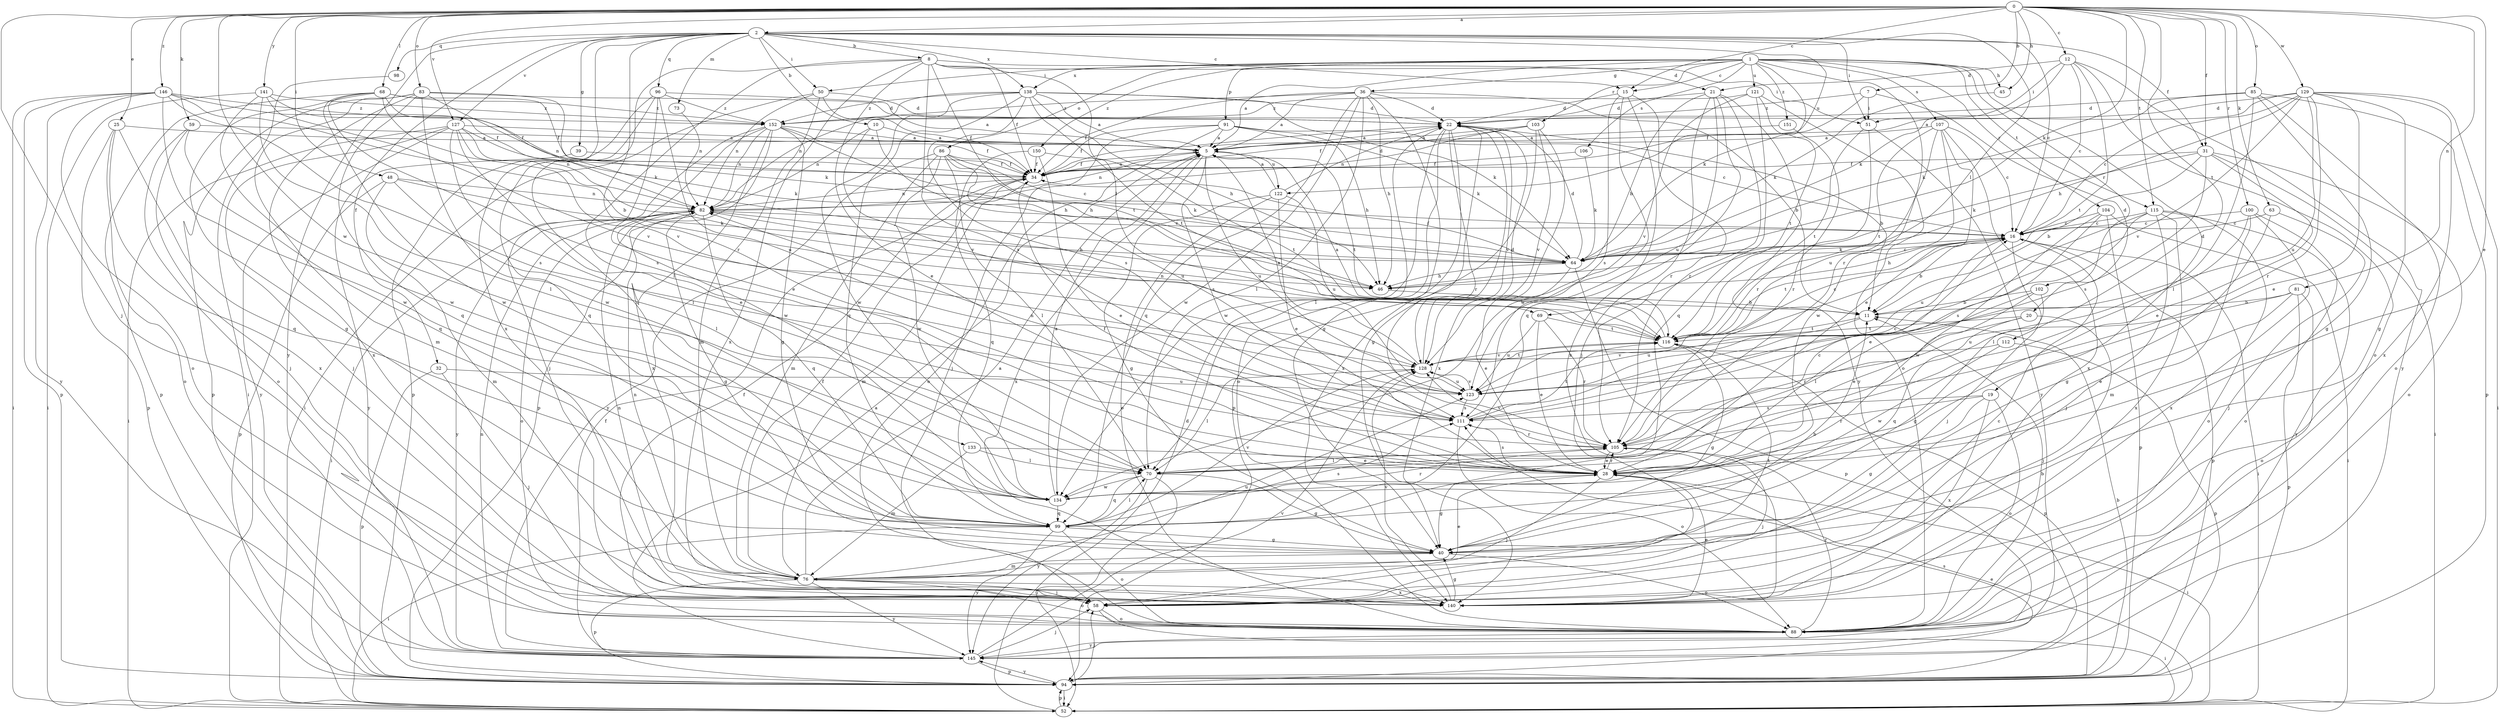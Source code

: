 strict digraph  {
0;
1;
2;
5;
7;
8;
10;
11;
12;
15;
16;
19;
20;
21;
22;
25;
28;
31;
32;
34;
36;
39;
40;
45;
46;
48;
50;
51;
52;
58;
59;
63;
64;
68;
69;
70;
73;
76;
81;
82;
83;
85;
86;
88;
91;
94;
96;
98;
99;
100;
102;
103;
104;
105;
106;
107;
111;
112;
115;
116;
121;
122;
123;
127;
128;
129;
133;
134;
138;
140;
141;
145;
146;
150;
151;
152;
0 -> 2  [label=a];
0 -> 7  [label=b];
0 -> 12  [label=c];
0 -> 15  [label=c];
0 -> 25  [label=e];
0 -> 28  [label=e];
0 -> 31  [label=f];
0 -> 45  [label=h];
0 -> 48  [label=i];
0 -> 58  [label=j];
0 -> 59  [label=k];
0 -> 63  [label=k];
0 -> 64  [label=k];
0 -> 68  [label=l];
0 -> 81  [label=n];
0 -> 83  [label=o];
0 -> 85  [label=o];
0 -> 100  [label=r];
0 -> 112  [label=t];
0 -> 115  [label=t];
0 -> 127  [label=v];
0 -> 129  [label=w];
0 -> 133  [label=w];
0 -> 141  [label=y];
0 -> 146  [label=z];
1 -> 5  [label=a];
1 -> 15  [label=c];
1 -> 19  [label=d];
1 -> 36  [label=g];
1 -> 45  [label=h];
1 -> 50  [label=i];
1 -> 64  [label=k];
1 -> 86  [label=o];
1 -> 91  [label=p];
1 -> 102  [label=r];
1 -> 103  [label=r];
1 -> 104  [label=r];
1 -> 105  [label=r];
1 -> 106  [label=s];
1 -> 107  [label=s];
1 -> 115  [label=t];
1 -> 121  [label=u];
1 -> 138  [label=x];
1 -> 150  [label=z];
1 -> 151  [label=z];
2 -> 8  [label=b];
2 -> 10  [label=b];
2 -> 15  [label=c];
2 -> 16  [label=c];
2 -> 31  [label=f];
2 -> 32  [label=f];
2 -> 39  [label=g];
2 -> 50  [label=i];
2 -> 51  [label=i];
2 -> 69  [label=l];
2 -> 73  [label=m];
2 -> 96  [label=q];
2 -> 98  [label=q];
2 -> 105  [label=r];
2 -> 122  [label=u];
2 -> 127  [label=v];
2 -> 138  [label=x];
2 -> 140  [label=x];
2 -> 145  [label=y];
5 -> 34  [label=f];
5 -> 82  [label=n];
5 -> 111  [label=s];
5 -> 116  [label=t];
5 -> 122  [label=u];
5 -> 123  [label=u];
5 -> 140  [label=x];
7 -> 20  [label=d];
7 -> 34  [label=f];
7 -> 51  [label=i];
7 -> 152  [label=z];
8 -> 21  [label=d];
8 -> 28  [label=e];
8 -> 34  [label=f];
8 -> 51  [label=i];
8 -> 69  [label=l];
8 -> 70  [label=l];
8 -> 99  [label=q];
8 -> 111  [label=s];
8 -> 116  [label=t];
8 -> 140  [label=x];
10 -> 5  [label=a];
10 -> 46  [label=h];
10 -> 82  [label=n];
10 -> 128  [label=v];
11 -> 116  [label=t];
11 -> 123  [label=u];
12 -> 16  [label=c];
12 -> 21  [label=d];
12 -> 51  [label=i];
12 -> 64  [label=k];
12 -> 88  [label=o];
12 -> 116  [label=t];
12 -> 145  [label=y];
15 -> 22  [label=d];
15 -> 105  [label=r];
15 -> 111  [label=s];
15 -> 134  [label=w];
15 -> 140  [label=x];
16 -> 11  [label=b];
16 -> 46  [label=h];
16 -> 52  [label=i];
16 -> 58  [label=j];
16 -> 64  [label=k];
16 -> 94  [label=p];
16 -> 116  [label=t];
19 -> 40  [label=g];
19 -> 88  [label=o];
19 -> 105  [label=r];
19 -> 111  [label=s];
19 -> 140  [label=x];
20 -> 58  [label=j];
20 -> 99  [label=q];
20 -> 105  [label=r];
20 -> 116  [label=t];
21 -> 22  [label=d];
21 -> 46  [label=h];
21 -> 58  [label=j];
21 -> 99  [label=q];
21 -> 105  [label=r];
21 -> 123  [label=u];
21 -> 145  [label=y];
22 -> 5  [label=a];
22 -> 11  [label=b];
22 -> 40  [label=g];
22 -> 70  [label=l];
22 -> 88  [label=o];
22 -> 105  [label=r];
22 -> 128  [label=v];
22 -> 134  [label=w];
22 -> 140  [label=x];
25 -> 5  [label=a];
25 -> 88  [label=o];
25 -> 94  [label=p];
25 -> 99  [label=q];
25 -> 140  [label=x];
28 -> 34  [label=f];
28 -> 40  [label=g];
28 -> 52  [label=i];
28 -> 58  [label=j];
28 -> 105  [label=r];
28 -> 111  [label=s];
31 -> 11  [label=b];
31 -> 28  [label=e];
31 -> 34  [label=f];
31 -> 52  [label=i];
31 -> 64  [label=k];
31 -> 88  [label=o];
31 -> 111  [label=s];
32 -> 58  [label=j];
32 -> 94  [label=p];
32 -> 123  [label=u];
34 -> 5  [label=a];
34 -> 22  [label=d];
34 -> 76  [label=m];
34 -> 82  [label=n];
36 -> 5  [label=a];
36 -> 11  [label=b];
36 -> 22  [label=d];
36 -> 34  [label=f];
36 -> 40  [label=g];
36 -> 46  [label=h];
36 -> 70  [label=l];
36 -> 99  [label=q];
36 -> 134  [label=w];
36 -> 152  [label=z];
39 -> 34  [label=f];
39 -> 145  [label=y];
40 -> 11  [label=b];
40 -> 76  [label=m];
40 -> 88  [label=o];
45 -> 64  [label=k];
46 -> 11  [label=b];
48 -> 64  [label=k];
48 -> 70  [label=l];
48 -> 76  [label=m];
48 -> 82  [label=n];
48 -> 94  [label=p];
50 -> 22  [label=d];
50 -> 34  [label=f];
50 -> 52  [label=i];
50 -> 76  [label=m];
50 -> 82  [label=n];
51 -> 105  [label=r];
51 -> 116  [label=t];
51 -> 145  [label=y];
52 -> 22  [label=d];
52 -> 94  [label=p];
52 -> 111  [label=s];
58 -> 16  [label=c];
58 -> 34  [label=f];
58 -> 52  [label=i];
58 -> 88  [label=o];
59 -> 5  [label=a];
59 -> 58  [label=j];
59 -> 88  [label=o];
59 -> 99  [label=q];
63 -> 16  [label=c];
63 -> 40  [label=g];
63 -> 58  [label=j];
64 -> 16  [label=c];
64 -> 22  [label=d];
64 -> 28  [label=e];
64 -> 34  [label=f];
64 -> 46  [label=h];
64 -> 94  [label=p];
68 -> 34  [label=f];
68 -> 40  [label=g];
68 -> 64  [label=k];
68 -> 94  [label=p];
68 -> 111  [label=s];
68 -> 128  [label=v];
68 -> 134  [label=w];
68 -> 152  [label=z];
69 -> 28  [label=e];
69 -> 105  [label=r];
69 -> 116  [label=t];
69 -> 123  [label=u];
70 -> 16  [label=c];
70 -> 40  [label=g];
70 -> 52  [label=i];
70 -> 99  [label=q];
70 -> 134  [label=w];
70 -> 145  [label=y];
73 -> 82  [label=n];
76 -> 5  [label=a];
76 -> 28  [label=e];
76 -> 34  [label=f];
76 -> 58  [label=j];
76 -> 82  [label=n];
76 -> 88  [label=o];
76 -> 94  [label=p];
76 -> 116  [label=t];
76 -> 123  [label=u];
76 -> 140  [label=x];
76 -> 145  [label=y];
81 -> 11  [label=b];
81 -> 28  [label=e];
81 -> 88  [label=o];
81 -> 94  [label=p];
81 -> 123  [label=u];
82 -> 16  [label=c];
82 -> 40  [label=g];
82 -> 46  [label=h];
82 -> 52  [label=i];
82 -> 88  [label=o];
82 -> 99  [label=q];
82 -> 145  [label=y];
83 -> 22  [label=d];
83 -> 64  [label=k];
83 -> 76  [label=m];
83 -> 82  [label=n];
83 -> 94  [label=p];
83 -> 99  [label=q];
83 -> 134  [label=w];
83 -> 140  [label=x];
85 -> 22  [label=d];
85 -> 40  [label=g];
85 -> 64  [label=k];
85 -> 70  [label=l];
85 -> 88  [label=o];
85 -> 94  [label=p];
86 -> 16  [label=c];
86 -> 34  [label=f];
86 -> 64  [label=k];
86 -> 70  [label=l];
86 -> 76  [label=m];
86 -> 123  [label=u];
86 -> 134  [label=w];
86 -> 145  [label=y];
88 -> 11  [label=b];
88 -> 105  [label=r];
88 -> 145  [label=y];
91 -> 5  [label=a];
91 -> 16  [label=c];
91 -> 34  [label=f];
91 -> 46  [label=h];
91 -> 58  [label=j];
91 -> 64  [label=k];
91 -> 88  [label=o];
94 -> 11  [label=b];
94 -> 28  [label=e];
94 -> 52  [label=i];
94 -> 58  [label=j];
94 -> 145  [label=y];
96 -> 5  [label=a];
96 -> 28  [label=e];
96 -> 94  [label=p];
96 -> 99  [label=q];
96 -> 123  [label=u];
96 -> 152  [label=z];
98 -> 52  [label=i];
99 -> 40  [label=g];
99 -> 52  [label=i];
99 -> 70  [label=l];
99 -> 88  [label=o];
99 -> 111  [label=s];
99 -> 128  [label=v];
99 -> 145  [label=y];
100 -> 16  [label=c];
100 -> 70  [label=l];
100 -> 76  [label=m];
100 -> 88  [label=o];
100 -> 140  [label=x];
102 -> 11  [label=b];
102 -> 28  [label=e];
102 -> 40  [label=g];
102 -> 70  [label=l];
103 -> 5  [label=a];
103 -> 34  [label=f];
103 -> 82  [label=n];
103 -> 94  [label=p];
103 -> 128  [label=v];
103 -> 140  [label=x];
104 -> 16  [label=c];
104 -> 28  [label=e];
104 -> 52  [label=i];
104 -> 94  [label=p];
104 -> 134  [label=w];
105 -> 28  [label=e];
105 -> 58  [label=j];
105 -> 70  [label=l];
105 -> 128  [label=v];
106 -> 34  [label=f];
106 -> 64  [label=k];
107 -> 5  [label=a];
107 -> 16  [label=c];
107 -> 28  [label=e];
107 -> 116  [label=t];
107 -> 123  [label=u];
107 -> 134  [label=w];
107 -> 140  [label=x];
111 -> 16  [label=c];
111 -> 82  [label=n];
111 -> 88  [label=o];
111 -> 105  [label=r];
111 -> 116  [label=t];
112 -> 94  [label=p];
112 -> 128  [label=v];
112 -> 134  [label=w];
115 -> 16  [label=c];
115 -> 58  [label=j];
115 -> 88  [label=o];
115 -> 111  [label=s];
115 -> 123  [label=u];
115 -> 140  [label=x];
115 -> 145  [label=y];
116 -> 5  [label=a];
116 -> 16  [label=c];
116 -> 40  [label=g];
116 -> 82  [label=n];
116 -> 94  [label=p];
116 -> 128  [label=v];
121 -> 88  [label=o];
121 -> 99  [label=q];
121 -> 116  [label=t];
121 -> 128  [label=v];
121 -> 152  [label=z];
122 -> 5  [label=a];
122 -> 22  [label=d];
122 -> 28  [label=e];
122 -> 40  [label=g];
122 -> 88  [label=o];
122 -> 123  [label=u];
123 -> 111  [label=s];
123 -> 128  [label=v];
127 -> 5  [label=a];
127 -> 28  [label=e];
127 -> 46  [label=h];
127 -> 52  [label=i];
127 -> 58  [label=j];
127 -> 64  [label=k];
127 -> 70  [label=l];
127 -> 82  [label=n];
127 -> 145  [label=y];
128 -> 5  [label=a];
128 -> 22  [label=d];
128 -> 70  [label=l];
128 -> 116  [label=t];
128 -> 123  [label=u];
129 -> 5  [label=a];
129 -> 16  [label=c];
129 -> 22  [label=d];
129 -> 28  [label=e];
129 -> 40  [label=g];
129 -> 46  [label=h];
129 -> 52  [label=i];
129 -> 105  [label=r];
129 -> 123  [label=u];
129 -> 128  [label=v];
129 -> 140  [label=x];
133 -> 28  [label=e];
133 -> 70  [label=l];
133 -> 76  [label=m];
134 -> 5  [label=a];
134 -> 99  [label=q];
134 -> 105  [label=r];
138 -> 5  [label=a];
138 -> 22  [label=d];
138 -> 46  [label=h];
138 -> 64  [label=k];
138 -> 82  [label=n];
138 -> 99  [label=q];
138 -> 111  [label=s];
138 -> 116  [label=t];
138 -> 134  [label=w];
138 -> 152  [label=z];
140 -> 28  [label=e];
140 -> 40  [label=g];
140 -> 82  [label=n];
140 -> 128  [label=v];
141 -> 34  [label=f];
141 -> 52  [label=i];
141 -> 70  [label=l];
141 -> 128  [label=v];
141 -> 134  [label=w];
141 -> 152  [label=z];
145 -> 5  [label=a];
145 -> 34  [label=f];
145 -> 58  [label=j];
145 -> 82  [label=n];
145 -> 94  [label=p];
145 -> 128  [label=v];
146 -> 11  [label=b];
146 -> 34  [label=f];
146 -> 52  [label=i];
146 -> 88  [label=o];
146 -> 94  [label=p];
146 -> 111  [label=s];
146 -> 134  [label=w];
146 -> 145  [label=y];
146 -> 152  [label=z];
150 -> 28  [label=e];
150 -> 34  [label=f];
150 -> 99  [label=q];
150 -> 116  [label=t];
151 -> 5  [label=a];
151 -> 105  [label=r];
152 -> 5  [label=a];
152 -> 34  [label=f];
152 -> 40  [label=g];
152 -> 46  [label=h];
152 -> 58  [label=j];
152 -> 82  [label=n];
152 -> 94  [label=p];
152 -> 134  [label=w];
152 -> 140  [label=x];
}
